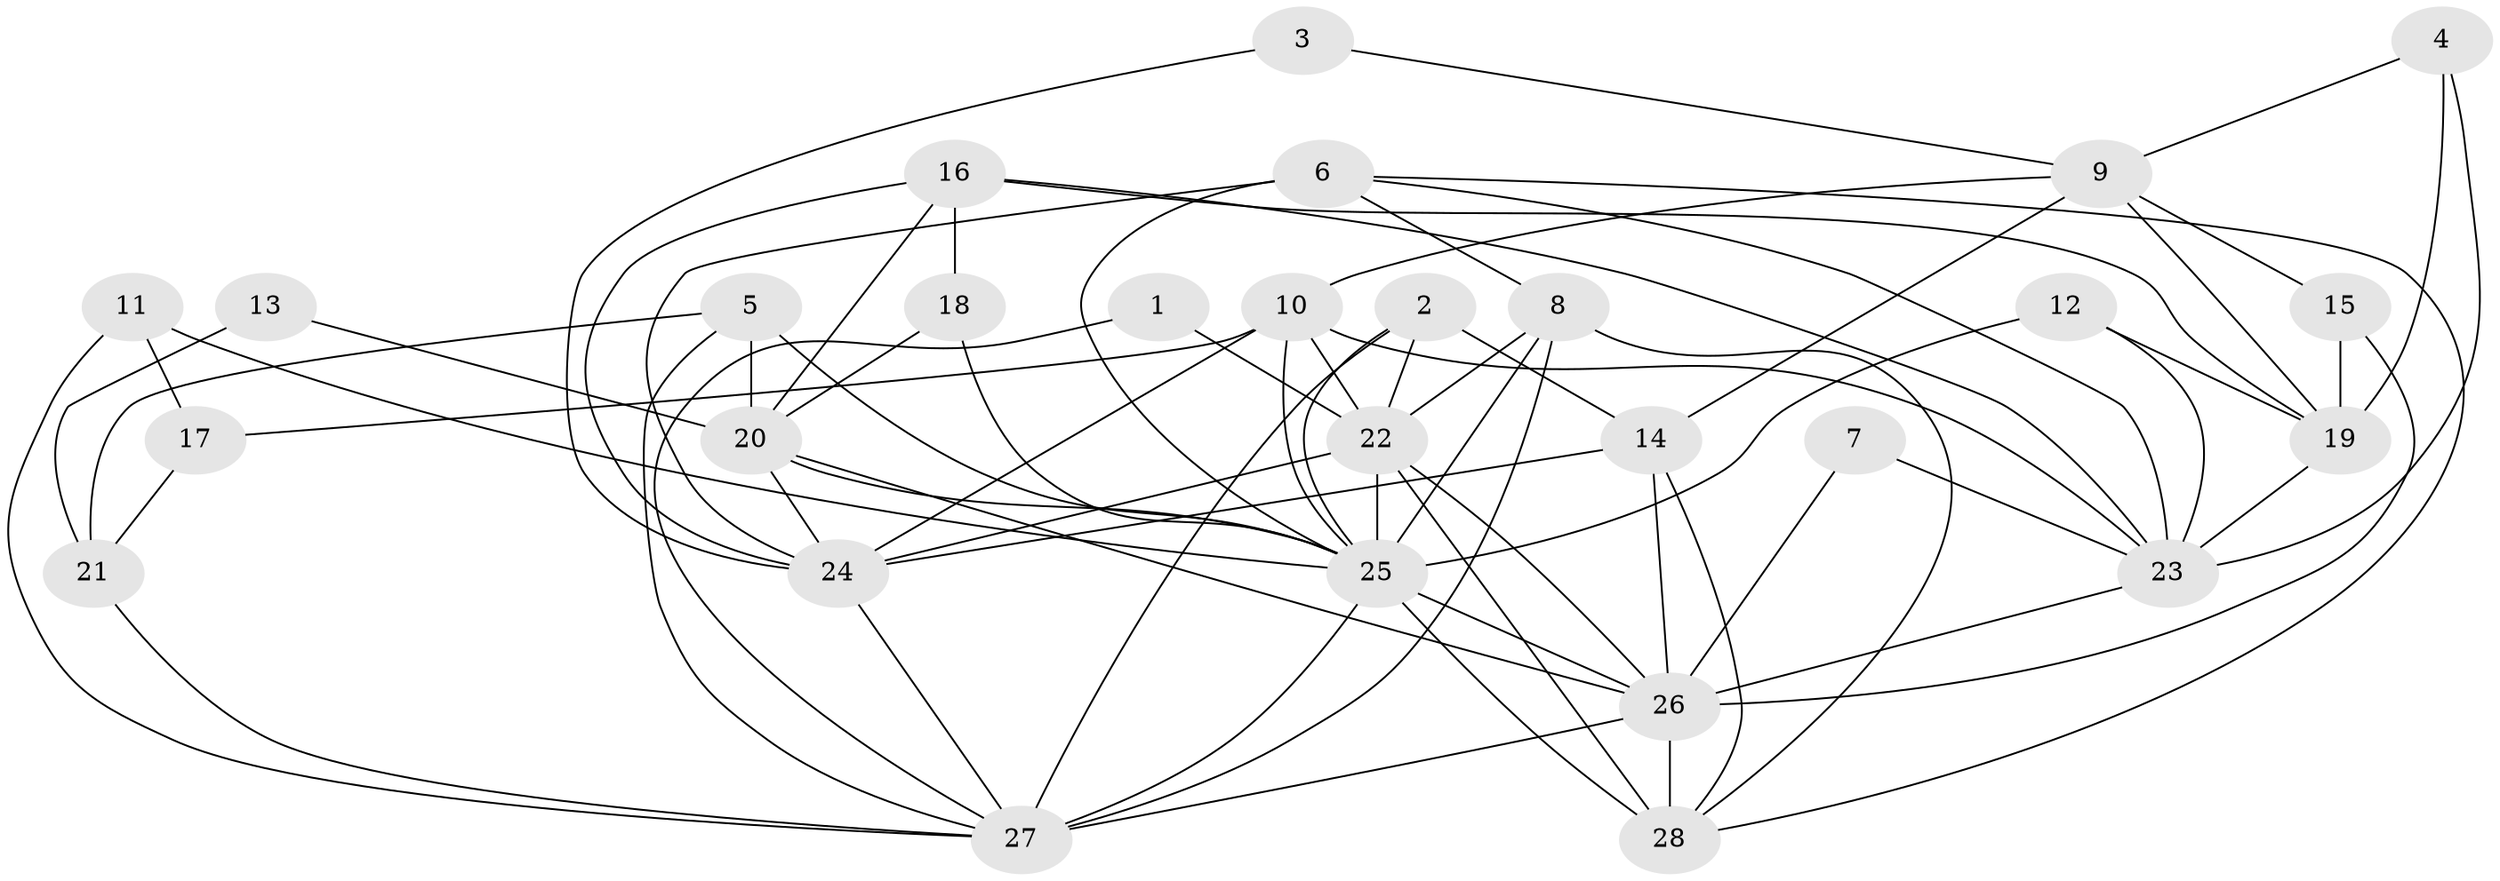 // original degree distribution, {2: 0.21428571428571427, 4: 0.23214285714285715, 5: 0.10714285714285714, 7: 0.08928571428571429, 6: 0.03571428571428571, 3: 0.26785714285714285, 8: 0.03571428571428571, 10: 0.017857142857142856}
// Generated by graph-tools (version 1.1) at 2025/26/03/09/25 03:26:17]
// undirected, 28 vertices, 72 edges
graph export_dot {
graph [start="1"]
  node [color=gray90,style=filled];
  1;
  2;
  3;
  4;
  5;
  6;
  7;
  8;
  9;
  10;
  11;
  12;
  13;
  14;
  15;
  16;
  17;
  18;
  19;
  20;
  21;
  22;
  23;
  24;
  25;
  26;
  27;
  28;
  1 -- 22 [weight=1.0];
  1 -- 27 [weight=1.0];
  2 -- 14 [weight=1.0];
  2 -- 22 [weight=1.0];
  2 -- 25 [weight=1.0];
  2 -- 27 [weight=1.0];
  3 -- 9 [weight=1.0];
  3 -- 24 [weight=1.0];
  4 -- 9 [weight=1.0];
  4 -- 19 [weight=2.0];
  4 -- 23 [weight=2.0];
  5 -- 20 [weight=1.0];
  5 -- 21 [weight=2.0];
  5 -- 25 [weight=1.0];
  5 -- 27 [weight=1.0];
  6 -- 8 [weight=1.0];
  6 -- 23 [weight=1.0];
  6 -- 24 [weight=2.0];
  6 -- 25 [weight=1.0];
  6 -- 28 [weight=1.0];
  7 -- 23 [weight=1.0];
  7 -- 26 [weight=1.0];
  8 -- 22 [weight=1.0];
  8 -- 25 [weight=1.0];
  8 -- 27 [weight=2.0];
  8 -- 28 [weight=1.0];
  9 -- 10 [weight=1.0];
  9 -- 14 [weight=1.0];
  9 -- 15 [weight=1.0];
  9 -- 19 [weight=1.0];
  10 -- 17 [weight=1.0];
  10 -- 22 [weight=1.0];
  10 -- 23 [weight=1.0];
  10 -- 24 [weight=1.0];
  10 -- 25 [weight=1.0];
  11 -- 17 [weight=1.0];
  11 -- 25 [weight=2.0];
  11 -- 27 [weight=1.0];
  12 -- 19 [weight=1.0];
  12 -- 23 [weight=1.0];
  12 -- 25 [weight=1.0];
  13 -- 20 [weight=1.0];
  13 -- 21 [weight=1.0];
  14 -- 24 [weight=1.0];
  14 -- 26 [weight=1.0];
  14 -- 28 [weight=1.0];
  15 -- 19 [weight=1.0];
  15 -- 26 [weight=1.0];
  16 -- 18 [weight=1.0];
  16 -- 19 [weight=1.0];
  16 -- 20 [weight=1.0];
  16 -- 23 [weight=1.0];
  16 -- 24 [weight=1.0];
  17 -- 21 [weight=1.0];
  18 -- 20 [weight=1.0];
  18 -- 25 [weight=1.0];
  19 -- 23 [weight=1.0];
  20 -- 24 [weight=1.0];
  20 -- 25 [weight=1.0];
  20 -- 26 [weight=1.0];
  21 -- 27 [weight=1.0];
  22 -- 24 [weight=2.0];
  22 -- 25 [weight=2.0];
  22 -- 26 [weight=2.0];
  22 -- 28 [weight=1.0];
  23 -- 26 [weight=1.0];
  24 -- 27 [weight=1.0];
  25 -- 26 [weight=1.0];
  25 -- 27 [weight=1.0];
  25 -- 28 [weight=2.0];
  26 -- 27 [weight=1.0];
  26 -- 28 [weight=1.0];
}
